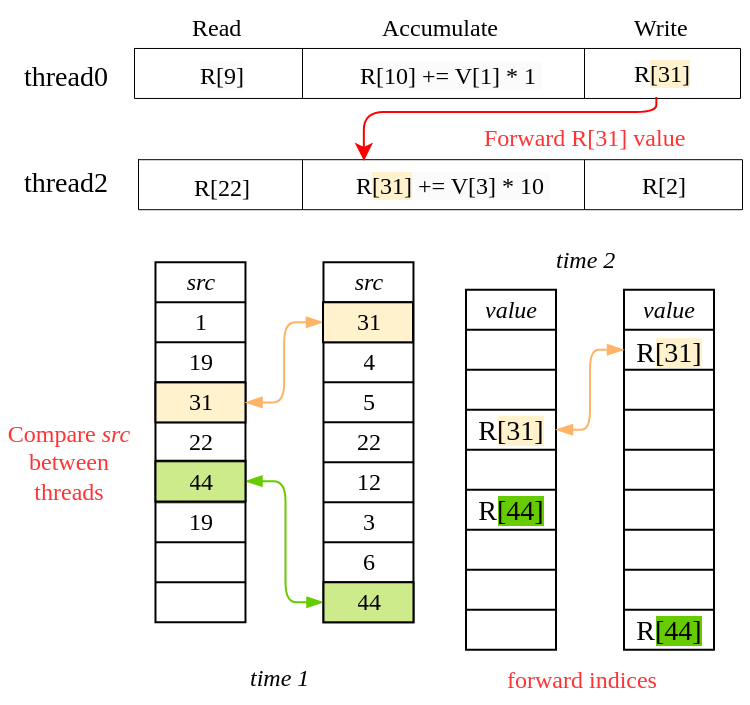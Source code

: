 <mxfile version="24.4.3" type="device">
  <diagram id="E_soCZdwU5kFe0LfVomH" name="第 1 页">
    <mxGraphModel dx="659" dy="-368" grid="0" gridSize="10" guides="1" tooltips="1" connect="1" arrows="1" fold="1" page="1" pageScale="1" pageWidth="400" pageHeight="380" math="0" shadow="0">
      <root>
        <mxCell id="0" />
        <mxCell id="1" parent="0" />
        <mxCell id="5" value="" style="shape=table;html=1;whiteSpace=wrap;startSize=0;container=1;collapsible=0;childLayout=tableLayout;direction=east;fontFamily=Times New Roman;movable=1;resizable=1;rotatable=1;deletable=1;editable=1;connectable=1;" parent="1" vertex="1">
          <mxGeometry x="83.74" y="896.14" width="45" height="180" as="geometry" />
        </mxCell>
        <mxCell id="6" style="shape=tableRow;horizontal=0;startSize=0;swimlaneHead=0;swimlaneBody=0;top=0;left=0;bottom=0;right=0;collapsible=0;dropTarget=0;fillColor=none;points=[[0,0.5],[1,0.5]];portConstraint=eastwest;" parent="5" vertex="1">
          <mxGeometry width="45" height="20" as="geometry" />
        </mxCell>
        <mxCell id="7" value="&lt;span style=&quot;font-family: &amp;quot;Linux Libertine&amp;quot;;&quot;&gt;&lt;i&gt;src&lt;/i&gt;&lt;br&gt;&lt;/span&gt;" style="shape=partialRectangle;html=1;whiteSpace=wrap;connectable=0;fillColor=none;top=0;left=0;bottom=0;right=0;overflow=hidden;" parent="6" vertex="1">
          <mxGeometry width="45" height="20" as="geometry">
            <mxRectangle width="45" height="20" as="alternateBounds" />
          </mxGeometry>
        </mxCell>
        <mxCell id="69" style="shape=tableRow;horizontal=0;startSize=0;swimlaneHead=0;swimlaneBody=0;top=0;left=0;bottom=0;right=0;collapsible=0;dropTarget=0;fillColor=none;points=[[0,0.5],[1,0.5]];portConstraint=eastwest;" parent="5" vertex="1">
          <mxGeometry y="20" width="45" height="20" as="geometry" />
        </mxCell>
        <mxCell id="70" value="&lt;font face=&quot;Times New Roman&quot;&gt;1&lt;/font&gt;" style="shape=partialRectangle;html=1;whiteSpace=wrap;connectable=0;fillColor=none;top=0;left=0;bottom=0;right=0;overflow=hidden;strokeColor=#d6b656;" parent="69" vertex="1">
          <mxGeometry width="45" height="20" as="geometry">
            <mxRectangle width="45" height="20" as="alternateBounds" />
          </mxGeometry>
        </mxCell>
        <mxCell id="72" style="shape=tableRow;horizontal=0;startSize=0;swimlaneHead=0;swimlaneBody=0;top=0;left=0;bottom=0;right=0;collapsible=0;dropTarget=0;fillColor=none;points=[[0,0.5],[1,0.5]];portConstraint=eastwest;" parent="5" vertex="1">
          <mxGeometry y="40" width="45" height="20" as="geometry" />
        </mxCell>
        <mxCell id="73" value="&lt;font face=&quot;Times New Roman&quot;&gt;19&lt;/font&gt;" style="shape=partialRectangle;html=1;whiteSpace=wrap;connectable=0;fillColor=none;top=0;left=0;bottom=0;right=0;overflow=hidden;" parent="72" vertex="1">
          <mxGeometry width="45" height="20" as="geometry">
            <mxRectangle width="45" height="20" as="alternateBounds" />
          </mxGeometry>
        </mxCell>
        <mxCell id="75" style="shape=tableRow;horizontal=0;startSize=0;swimlaneHead=0;swimlaneBody=0;top=0;left=0;bottom=0;right=0;collapsible=0;dropTarget=0;fillColor=none;points=[[0,0.5],[1,0.5]];portConstraint=eastwest;" parent="5" vertex="1">
          <mxGeometry y="60" width="45" height="20" as="geometry" />
        </mxCell>
        <mxCell id="76" value="&lt;font face=&quot;Times New Roman&quot;&gt;31&lt;/font&gt;" style="shape=partialRectangle;html=1;whiteSpace=wrap;connectable=1;fillColor=#FFF2CC;top=0;left=0;bottom=0;right=0;overflow=hidden;movable=1;resizable=1;rotatable=1;deletable=1;editable=1;" parent="75" vertex="1">
          <mxGeometry width="45" height="20" as="geometry">
            <mxRectangle width="45" height="20" as="alternateBounds" />
          </mxGeometry>
        </mxCell>
        <mxCell id="78" style="shape=tableRow;horizontal=0;startSize=0;swimlaneHead=0;swimlaneBody=0;top=0;left=0;bottom=0;right=0;collapsible=0;dropTarget=0;fillColor=none;points=[[0,0.5],[1,0.5]];portConstraint=eastwest;" parent="5" vertex="1">
          <mxGeometry y="80" width="45" height="20" as="geometry" />
        </mxCell>
        <mxCell id="79" value="&lt;font face=&quot;Times New Roman&quot;&gt;22&lt;/font&gt;" style="shape=partialRectangle;html=1;whiteSpace=wrap;connectable=0;fillColor=none;top=0;left=0;bottom=0;right=0;overflow=hidden;" parent="78" vertex="1">
          <mxGeometry width="45" height="20" as="geometry">
            <mxRectangle width="45" height="20" as="alternateBounds" />
          </mxGeometry>
        </mxCell>
        <mxCell id="81" style="shape=tableRow;horizontal=0;startSize=0;swimlaneHead=0;swimlaneBody=0;top=0;left=0;bottom=0;right=0;collapsible=0;dropTarget=0;fillColor=none;points=[[0,0.5],[1,0.5]];portConstraint=eastwest;" parent="5" vertex="1">
          <mxGeometry y="100" width="45" height="20" as="geometry" />
        </mxCell>
        <mxCell id="82" value="&lt;font face=&quot;Times New Roman&quot;&gt;44&lt;/font&gt;" style="shape=partialRectangle;html=1;whiteSpace=wrap;connectable=0;fillColor=#cdeb8b;top=0;left=0;bottom=0;right=0;overflow=hidden;strokeColor=#36393d;" parent="81" vertex="1">
          <mxGeometry width="45" height="20" as="geometry">
            <mxRectangle width="45" height="20" as="alternateBounds" />
          </mxGeometry>
        </mxCell>
        <mxCell id="84" style="shape=tableRow;horizontal=0;startSize=0;swimlaneHead=0;swimlaneBody=0;top=0;left=0;bottom=0;right=0;collapsible=0;dropTarget=0;fillColor=none;points=[[0,0.5],[1,0.5]];portConstraint=eastwest;" parent="5" vertex="1">
          <mxGeometry y="120" width="45" height="20" as="geometry" />
        </mxCell>
        <mxCell id="85" value="&lt;font face=&quot;Times New Roman&quot;&gt;19&lt;/font&gt;" style="shape=partialRectangle;html=1;whiteSpace=wrap;connectable=0;fillColor=none;top=0;left=0;bottom=0;right=0;overflow=hidden;" parent="84" vertex="1">
          <mxGeometry width="45" height="20" as="geometry">
            <mxRectangle width="45" height="20" as="alternateBounds" />
          </mxGeometry>
        </mxCell>
        <mxCell id="87" style="shape=tableRow;horizontal=0;startSize=0;swimlaneHead=0;swimlaneBody=0;top=0;left=0;bottom=0;right=0;collapsible=0;dropTarget=0;fillColor=none;points=[[0,0.5],[1,0.5]];portConstraint=eastwest;" parent="5" vertex="1">
          <mxGeometry y="140" width="45" height="20" as="geometry" />
        </mxCell>
        <mxCell id="88" value="" style="shape=partialRectangle;html=1;whiteSpace=wrap;connectable=0;fillColor=none;top=0;left=0;bottom=0;right=0;overflow=hidden;" parent="87" vertex="1">
          <mxGeometry width="45" height="20" as="geometry">
            <mxRectangle width="45" height="20" as="alternateBounds" />
          </mxGeometry>
        </mxCell>
        <mxCell id="90" style="shape=tableRow;horizontal=0;startSize=0;swimlaneHead=0;swimlaneBody=0;top=0;left=0;bottom=0;right=0;collapsible=0;dropTarget=0;fillColor=none;points=[[0,0.5],[1,0.5]];portConstraint=eastwest;" parent="5" vertex="1">
          <mxGeometry y="160" width="45" height="20" as="geometry" />
        </mxCell>
        <mxCell id="91" value="" style="shape=partialRectangle;html=1;whiteSpace=wrap;connectable=0;fillColor=none;top=0;left=0;bottom=0;right=0;overflow=hidden;" parent="90" vertex="1">
          <mxGeometry width="45" height="20" as="geometry">
            <mxRectangle width="45" height="20" as="alternateBounds" />
          </mxGeometry>
        </mxCell>
        <mxCell id="93" value="" style="shape=table;html=1;whiteSpace=wrap;startSize=0;container=1;collapsible=0;childLayout=tableLayout;direction=east;movable=1;resizable=1;rotatable=1;deletable=1;editable=1;connectable=1;" parent="1" vertex="1">
          <mxGeometry x="167.74" y="896.14" width="45" height="180" as="geometry" />
        </mxCell>
        <mxCell id="94" style="shape=tableRow;horizontal=0;startSize=0;swimlaneHead=0;swimlaneBody=0;top=0;left=0;bottom=0;right=0;collapsible=0;dropTarget=0;fillColor=none;points=[[0,0.5],[1,0.5]];portConstraint=eastwest;movable=1;resizable=1;rotatable=1;deletable=1;editable=1;connectable=1;locked=0;" parent="93" vertex="1">
          <mxGeometry width="45" height="20" as="geometry" />
        </mxCell>
        <mxCell id="95" value="&lt;font data-font-src=&quot;https://fonts.googleapis.com/css?family=Linux+Libertine&quot; face=&quot;Linux Libertine&quot;&gt;&lt;i&gt;src&lt;/i&gt;&lt;/font&gt;" style="shape=partialRectangle;html=1;whiteSpace=wrap;connectable=1;fillColor=none;top=0;left=0;bottom=0;right=0;overflow=hidden;movable=1;resizable=1;rotatable=1;deletable=1;editable=1;locked=0;" parent="94" vertex="1">
          <mxGeometry width="45" height="20" as="geometry">
            <mxRectangle width="45" height="20" as="alternateBounds" />
          </mxGeometry>
        </mxCell>
        <mxCell id="97" style="shape=tableRow;horizontal=0;startSize=0;swimlaneHead=0;swimlaneBody=0;top=0;left=0;bottom=0;right=0;collapsible=0;dropTarget=0;fillColor=none;points=[[0,0.5],[1,0.5]];portConstraint=eastwest;" parent="93" vertex="1">
          <mxGeometry y="20" width="45" height="20" as="geometry" />
        </mxCell>
        <mxCell id="98" value="&lt;font face=&quot;Times New Roman&quot;&gt;31&lt;/font&gt;" style="shape=partialRectangle;html=1;whiteSpace=wrap;connectable=1;fillColor=#FFF2CC;top=0;left=0;bottom=0;right=0;overflow=hidden;movable=1;resizable=1;rotatable=1;deletable=1;editable=1;" parent="97" vertex="1">
          <mxGeometry width="45" height="20" as="geometry">
            <mxRectangle width="45" height="20" as="alternateBounds" />
          </mxGeometry>
        </mxCell>
        <mxCell id="100" style="shape=tableRow;horizontal=0;startSize=0;swimlaneHead=0;swimlaneBody=0;top=0;left=0;bottom=0;right=0;collapsible=0;dropTarget=0;fillColor=none;points=[[0,0.5],[1,0.5]];portConstraint=eastwest;" parent="93" vertex="1">
          <mxGeometry y="40" width="45" height="20" as="geometry" />
        </mxCell>
        <mxCell id="101" value="&lt;font face=&quot;Times New Roman&quot;&gt;4&lt;/font&gt;" style="shape=partialRectangle;html=1;whiteSpace=wrap;connectable=0;fillColor=none;top=0;left=0;bottom=0;right=0;overflow=hidden;" parent="100" vertex="1">
          <mxGeometry width="45" height="20" as="geometry">
            <mxRectangle width="45" height="20" as="alternateBounds" />
          </mxGeometry>
        </mxCell>
        <mxCell id="103" style="shape=tableRow;horizontal=0;startSize=0;swimlaneHead=0;swimlaneBody=0;top=0;left=0;bottom=0;right=0;collapsible=0;dropTarget=0;fillColor=none;points=[[0,0.5],[1,0.5]];portConstraint=eastwest;" parent="93" vertex="1">
          <mxGeometry y="60" width="45" height="20" as="geometry" />
        </mxCell>
        <mxCell id="104" value="&lt;font face=&quot;Times New Roman&quot;&gt;5&lt;/font&gt;" style="shape=partialRectangle;html=1;whiteSpace=wrap;connectable=0;fillColor=none;top=0;left=0;bottom=0;right=0;overflow=hidden;strokeColor=#d6b656;" parent="103" vertex="1">
          <mxGeometry width="45" height="20" as="geometry">
            <mxRectangle width="45" height="20" as="alternateBounds" />
          </mxGeometry>
        </mxCell>
        <mxCell id="106" style="shape=tableRow;horizontal=0;startSize=0;swimlaneHead=0;swimlaneBody=0;top=0;left=0;bottom=0;right=0;collapsible=0;dropTarget=0;fillColor=none;points=[[0,0.5],[1,0.5]];portConstraint=eastwest;" parent="93" vertex="1">
          <mxGeometry y="80" width="45" height="20" as="geometry" />
        </mxCell>
        <mxCell id="107" value="&lt;font face=&quot;Times New Roman&quot;&gt;22&lt;/font&gt;" style="shape=partialRectangle;html=1;whiteSpace=wrap;connectable=0;fillColor=none;top=0;left=0;bottom=0;right=0;overflow=hidden;" parent="106" vertex="1">
          <mxGeometry width="45" height="20" as="geometry">
            <mxRectangle width="45" height="20" as="alternateBounds" />
          </mxGeometry>
        </mxCell>
        <mxCell id="109" style="shape=tableRow;horizontal=0;startSize=0;swimlaneHead=0;swimlaneBody=0;top=0;left=0;bottom=0;right=0;collapsible=0;dropTarget=0;fillColor=none;points=[[0,0.5],[1,0.5]];portConstraint=eastwest;" parent="93" vertex="1">
          <mxGeometry y="100" width="45" height="20" as="geometry" />
        </mxCell>
        <mxCell id="110" value="&lt;font face=&quot;Times New Roman&quot;&gt;12&lt;/font&gt;" style="shape=partialRectangle;html=1;whiteSpace=wrap;connectable=0;fillColor=none;top=0;left=0;bottom=0;right=0;overflow=hidden;" parent="109" vertex="1">
          <mxGeometry width="45" height="20" as="geometry">
            <mxRectangle width="45" height="20" as="alternateBounds" />
          </mxGeometry>
        </mxCell>
        <mxCell id="112" style="shape=tableRow;horizontal=0;startSize=0;swimlaneHead=0;swimlaneBody=0;top=0;left=0;bottom=0;right=0;collapsible=0;dropTarget=0;fillColor=none;points=[[0,0.5],[1,0.5]];portConstraint=eastwest;" parent="93" vertex="1">
          <mxGeometry y="120" width="45" height="20" as="geometry" />
        </mxCell>
        <mxCell id="113" value="&lt;font face=&quot;Times New Roman&quot;&gt;3&lt;/font&gt;" style="shape=partialRectangle;html=1;whiteSpace=wrap;connectable=0;fillColor=none;top=0;left=0;bottom=0;right=0;overflow=hidden;" parent="112" vertex="1">
          <mxGeometry width="45" height="20" as="geometry">
            <mxRectangle width="45" height="20" as="alternateBounds" />
          </mxGeometry>
        </mxCell>
        <mxCell id="115" style="shape=tableRow;horizontal=0;startSize=0;swimlaneHead=0;swimlaneBody=0;top=0;left=0;bottom=0;right=0;collapsible=0;dropTarget=0;fillColor=none;points=[[0,0.5],[1,0.5]];portConstraint=eastwest;" parent="93" vertex="1">
          <mxGeometry y="140" width="45" height="20" as="geometry" />
        </mxCell>
        <mxCell id="116" value="&lt;font face=&quot;Times New Roman&quot;&gt;6&lt;/font&gt;" style="shape=partialRectangle;html=1;whiteSpace=wrap;connectable=0;fillColor=none;top=0;left=0;bottom=0;right=0;overflow=hidden;" parent="115" vertex="1">
          <mxGeometry width="45" height="20" as="geometry">
            <mxRectangle width="45" height="20" as="alternateBounds" />
          </mxGeometry>
        </mxCell>
        <mxCell id="118" style="shape=tableRow;horizontal=0;startSize=0;swimlaneHead=0;swimlaneBody=0;top=0;left=0;bottom=0;right=0;collapsible=0;dropTarget=0;fillColor=none;points=[[0,0.5],[1,0.5]];portConstraint=eastwest;" parent="93" vertex="1">
          <mxGeometry y="160" width="45" height="20" as="geometry" />
        </mxCell>
        <mxCell id="119" value="&lt;font face=&quot;Times New Roman&quot;&gt;44&lt;/font&gt;" style="shape=partialRectangle;html=1;whiteSpace=wrap;connectable=0;fillColor=#cdeb8b;top=0;left=0;bottom=0;right=0;overflow=hidden;strokeColor=#36393d;" parent="118" vertex="1">
          <mxGeometry width="45" height="20" as="geometry">
            <mxRectangle width="45" height="20" as="alternateBounds" />
          </mxGeometry>
        </mxCell>
        <mxCell id="125" style="edgeStyle=orthogonalEdgeStyle;html=1;entryX=1;entryY=0.5;entryDx=0;entryDy=0;strokeColor=#66CC00;fontColor=#000000;startArrow=blockThin;startFill=1;endArrow=blockThin;endFill=1;exitX=0;exitY=0.5;exitDx=0;exitDy=0;" parent="1" target="1110" edge="1">
          <mxGeometry relative="1" as="geometry">
            <mxPoint x="167.74" y="1066.14" as="sourcePoint" />
            <mxPoint x="139.74" y="1013.0" as="targetPoint" />
            <Array as="points">
              <mxPoint x="148.74" y="1066.14" />
              <mxPoint x="148.74" y="1006.14" />
            </Array>
          </mxGeometry>
        </mxCell>
        <mxCell id="943" value="" style="shape=table;startSize=0;container=1;collapsible=0;childLayout=tableLayout;fontSize=24;strokeWidth=0.5;" parent="1" vertex="1">
          <mxGeometry x="73" y="788.99" width="303" height="25" as="geometry" />
        </mxCell>
        <mxCell id="944" value="" style="shape=tableRow;horizontal=0;startSize=0;swimlaneHead=0;swimlaneBody=0;strokeColor=inherit;top=0;left=0;bottom=0;right=0;collapsible=0;dropTarget=0;fillColor=none;points=[[0,0.5],[1,0.5]];portConstraint=eastwest;fontSize=24;" parent="943" vertex="1">
          <mxGeometry width="303" height="25" as="geometry" />
        </mxCell>
        <mxCell id="945" value="" style="shape=partialRectangle;html=1;whiteSpace=wrap;connectable=0;strokeColor=inherit;overflow=hidden;fillColor=none;top=0;left=0;bottom=0;right=0;pointerEvents=1;fontSize=24;strokeWidth=1;" parent="944" vertex="1">
          <mxGeometry width="84" height="25" as="geometry">
            <mxRectangle width="84" height="25" as="alternateBounds" />
          </mxGeometry>
        </mxCell>
        <mxCell id="946" value="&lt;font data-font-src=&quot;https://fonts.googleapis.com/css?family=Linux+Libertine&quot; style=&quot;&quot;&gt;&lt;br&gt;&lt;/font&gt;" style="shape=partialRectangle;html=1;whiteSpace=wrap;connectable=0;strokeColor=inherit;overflow=hidden;fillColor=none;top=0;left=0;bottom=0;right=0;pointerEvents=1;fontSize=24;" parent="944" vertex="1">
          <mxGeometry x="84" width="141" height="25" as="geometry">
            <mxRectangle width="141" height="25" as="alternateBounds" />
          </mxGeometry>
        </mxCell>
        <mxCell id="947" value="" style="shape=partialRectangle;html=1;whiteSpace=wrap;connectable=0;strokeColor=inherit;overflow=hidden;fillColor=none;top=0;left=0;bottom=0;right=0;pointerEvents=1;fontSize=24;" parent="944" vertex="1">
          <mxGeometry x="225" width="78" height="25" as="geometry">
            <mxRectangle width="78" height="25" as="alternateBounds" />
          </mxGeometry>
        </mxCell>
        <mxCell id="948" value="" style="shape=table;startSize=0;container=1;collapsible=0;childLayout=tableLayout;fontSize=24;strokeWidth=0.5;" parent="1" vertex="1">
          <mxGeometry x="75" y="844.6" width="302" height="25" as="geometry" />
        </mxCell>
        <mxCell id="949" value="" style="shape=tableRow;horizontal=0;startSize=0;swimlaneHead=0;swimlaneBody=0;strokeColor=inherit;top=0;left=0;bottom=0;right=0;collapsible=0;dropTarget=0;fillColor=none;points=[[0,0.5],[1,0.5]];portConstraint=eastwest;fontSize=24;" parent="948" vertex="1">
          <mxGeometry width="302" height="25" as="geometry" />
        </mxCell>
        <mxCell id="950" value="" style="shape=partialRectangle;html=1;whiteSpace=wrap;connectable=0;strokeColor=inherit;overflow=hidden;fillColor=none;top=0;left=0;bottom=0;right=0;pointerEvents=1;fontSize=24;strokeWidth=1;" parent="949" vertex="1">
          <mxGeometry width="82" height="25" as="geometry">
            <mxRectangle width="82" height="25" as="alternateBounds" />
          </mxGeometry>
        </mxCell>
        <mxCell id="951" value="&lt;font data-font-src=&quot;https://fonts.googleapis.com/css?family=Linux+Libertine&quot; style=&quot;font-size: 14px;&quot;&gt;&lt;br&gt;&lt;/font&gt;" style="shape=partialRectangle;html=1;whiteSpace=wrap;connectable=0;strokeColor=inherit;overflow=hidden;fillColor=none;top=0;left=0;bottom=0;right=0;pointerEvents=1;fontSize=24;" parent="949" vertex="1">
          <mxGeometry x="82" width="141" height="25" as="geometry">
            <mxRectangle width="141" height="25" as="alternateBounds" />
          </mxGeometry>
        </mxCell>
        <mxCell id="952" value="" style="shape=partialRectangle;html=1;whiteSpace=wrap;connectable=0;strokeColor=inherit;overflow=hidden;fillColor=none;top=0;left=0;bottom=0;right=0;pointerEvents=1;fontSize=24;" parent="949" vertex="1">
          <mxGeometry x="223" width="79" height="25" as="geometry">
            <mxRectangle width="79" height="25" as="alternateBounds" />
          </mxGeometry>
        </mxCell>
        <mxCell id="954" value="&lt;span style=&quot;color: rgb(0, 0, 0); font-family: &amp;quot;Linux Libertine&amp;quot;; font-style: normal; font-variant-ligatures: normal; font-variant-caps: normal; font-weight: 400; letter-spacing: normal; orphans: 2; text-align: center; text-indent: 0px; text-transform: none; widows: 2; word-spacing: 0px; -webkit-text-stroke-width: 0px; text-decoration-thickness: initial; text-decoration-style: initial; text-decoration-color: initial; float: none; display: inline !important;&quot;&gt;&lt;font style=&quot;font-size: 12px;&quot;&gt;Accumulate&lt;/font&gt;&lt;/span&gt;" style="text;whiteSpace=wrap;html=1;fontSize=12;fontFamily=Linux Libertine;" parent="1" vertex="1">
          <mxGeometry x="195" y="765" width="68" height="23.01" as="geometry" />
        </mxCell>
        <mxCell id="955" value="&lt;span style=&quot;color: rgb(0, 0, 0); font-family: &amp;quot;Linux Libertine&amp;quot;; font-style: normal; font-variant-ligatures: normal; font-variant-caps: normal; font-weight: 400; letter-spacing: normal; orphans: 2; text-align: center; text-indent: 0px; text-transform: none; widows: 2; word-spacing: 0px; -webkit-text-stroke-width: 0px; text-decoration-thickness: initial; text-decoration-style: initial; text-decoration-color: initial; float: none; display: inline !important;&quot;&gt;&lt;font style=&quot;font-size: 12px;&quot;&gt;Write&lt;/font&gt;&lt;/span&gt;" style="text;whiteSpace=wrap;html=1;fontSize=12;fontFamily=Linux Libertine;" parent="1" vertex="1">
          <mxGeometry x="320.93" y="765.01" width="36.07" height="24" as="geometry" />
        </mxCell>
        <mxCell id="956" value="&lt;span style=&quot;color: rgb(0, 0, 0); font-family: &amp;quot;Linux Libertine&amp;quot;; font-style: normal; font-variant-ligatures: normal; font-variant-caps: normal; font-weight: 400; letter-spacing: normal; orphans: 2; text-align: center; text-indent: 0px; text-transform: none; widows: 2; word-spacing: 0px; -webkit-text-stroke-width: 0px; text-decoration-thickness: initial; text-decoration-style: initial; text-decoration-color: initial; float: none; display: inline !important;&quot;&gt;&lt;font style=&quot;font-size: 12px;&quot;&gt;Read&lt;/font&gt;&lt;/span&gt;" style="text;whiteSpace=wrap;html=1;fontSize=12;fontFamily=Linux Libertine;" parent="1" vertex="1">
          <mxGeometry x="100" y="765.01" width="32" height="24" as="geometry" />
        </mxCell>
        <mxCell id="960" value="&lt;span style=&quot;color: rgb(0, 0, 0); font-family: &amp;quot;Linux Libertine&amp;quot;; font-size: 14px; font-style: normal; font-variant-ligatures: normal; font-variant-caps: normal; font-weight: 400; letter-spacing: normal; orphans: 2; text-align: center; text-indent: 0px; text-transform: none; widows: 2; word-spacing: 0px; -webkit-text-stroke-width: 0px; text-decoration-thickness: initial; text-decoration-style: initial; text-decoration-color: initial; float: none; display: inline !important;&quot;&gt;thread0&lt;/span&gt;" style="text;whiteSpace=wrap;html=1;fontSize=12;fontFamily=Linux Libertine;" parent="1" vertex="1">
          <mxGeometry x="16" y="788.85" width="66" height="28.02" as="geometry" />
        </mxCell>
        <mxCell id="961" value="&lt;span style=&quot;color: rgb(0, 0, 0); font-family: &amp;quot;Linux Libertine&amp;quot;; font-size: 14px; font-style: normal; font-variant-ligatures: normal; font-variant-caps: normal; font-weight: 400; letter-spacing: normal; orphans: 2; text-align: center; text-indent: 0px; text-transform: none; widows: 2; word-spacing: 0px; -webkit-text-stroke-width: 0px; text-decoration-thickness: initial; text-decoration-style: initial; text-decoration-color: initial; float: none; display: inline !important;&quot;&gt;thread2&lt;/span&gt;" style="text;whiteSpace=wrap;html=1;fontSize=12;fontFamily=Linux Libertine;" parent="1" vertex="1">
          <mxGeometry x="16" y="841.82" width="63" height="30" as="geometry" />
        </mxCell>
        <mxCell id="1053" value="&lt;font color=&quot;#ff3333&quot; data-font-src=&quot;https://fonts.googleapis.com/css?family=Linux+Libertine&quot; face=&quot;Linux Libertine&quot;&gt;forward indices&amp;nbsp;&amp;nbsp;&lt;/font&gt;" style="text;html=1;strokeColor=none;fillColor=none;align=center;verticalAlign=middle;whiteSpace=wrap;rounded=0;fontColor=#000000;fontFamily=Times New Roman;" parent="1" vertex="1">
          <mxGeometry x="243.11" y="1093.06" width="113.89" height="23" as="geometry" />
        </mxCell>
        <mxCell id="1108" value="" style="rounded=0;whiteSpace=wrap;html=1;labelBackgroundColor=#CCE5FF;fontFamily=Linux Libertine;fontSource=https%3A%2F%2Ffonts.googleapis.com%2Fcss%3Ffamily%3DLinux%2BLibertine;fillColor=none;" parent="1" vertex="1">
          <mxGeometry x="83.74" y="956.2" width="45" height="20" as="geometry" />
        </mxCell>
        <mxCell id="1110" value="" style="rounded=0;whiteSpace=wrap;html=1;labelBackgroundColor=#CCE5FF;fontFamily=Linux Libertine;fontSource=https%3A%2F%2Ffonts.googleapis.com%2Fcss%3Ffamily%3DLinux%2BLibertine;fillColor=none;" parent="1" vertex="1">
          <mxGeometry x="83.74" y="995.38" width="45" height="20.38" as="geometry" />
        </mxCell>
        <mxCell id="1156" style="shape=tableRow;horizontal=0;startSize=0;swimlaneHead=0;swimlaneBody=0;top=0;left=0;bottom=0;right=0;collapsible=0;dropTarget=0;fillColor=none;points=[[0,0.5],[1,0.5]];portConstraint=eastwest;" parent="1" vertex="1">
          <mxGeometry x="291.74" y="1057.64" width="52.53" height="20" as="geometry" />
        </mxCell>
        <mxCell id="1157" value="" style="shape=partialRectangle;html=1;whiteSpace=wrap;connectable=0;fillColor=none;top=0;left=0;bottom=0;right=0;overflow=hidden;strokeColor=#36393d;" parent="1156" vertex="1">
          <mxGeometry width="53" height="20" as="geometry">
            <mxRectangle width="53" height="20" as="alternateBounds" />
          </mxGeometry>
        </mxCell>
        <mxCell id="1158" value="" style="shape=table;html=1;whiteSpace=wrap;startSize=0;container=1;collapsible=0;childLayout=tableLayout;direction=east;fillColor=none;" parent="1" vertex="1">
          <mxGeometry x="239" y="909.88" width="45" height="180" as="geometry" />
        </mxCell>
        <mxCell id="1159" style="shape=tableRow;horizontal=0;startSize=0;swimlaneHead=0;swimlaneBody=0;top=0;left=0;bottom=0;right=0;collapsible=0;dropTarget=0;fillColor=none;points=[[0,0.5],[1,0.5]];portConstraint=eastwest;" parent="1158" vertex="1">
          <mxGeometry width="45" height="20" as="geometry" />
        </mxCell>
        <mxCell id="1160" value="&lt;font data-font-src=&quot;https://fonts.googleapis.com/css?family=Linux+Libertine&quot; face=&quot;Linux Libertine&quot;&gt;&lt;i&gt;value&lt;/i&gt;&lt;/font&gt;" style="shape=partialRectangle;html=1;whiteSpace=wrap;connectable=0;fillColor=none;top=0;left=0;bottom=0;right=0;overflow=hidden;" parent="1159" vertex="1">
          <mxGeometry width="45" height="20" as="geometry">
            <mxRectangle width="45" height="20" as="alternateBounds" />
          </mxGeometry>
        </mxCell>
        <mxCell id="1161" style="shape=tableRow;horizontal=0;startSize=0;swimlaneHead=0;swimlaneBody=0;top=0;left=0;bottom=0;right=0;collapsible=0;dropTarget=0;fillColor=none;points=[[0,0.5],[1,0.5]];portConstraint=eastwest;" parent="1158" vertex="1">
          <mxGeometry y="20" width="45" height="20" as="geometry" />
        </mxCell>
        <mxCell id="1162" value="" style="shape=partialRectangle;html=1;whiteSpace=wrap;connectable=0;fillColor=none;top=0;left=0;bottom=0;right=0;overflow=hidden;" parent="1161" vertex="1">
          <mxGeometry width="45" height="20" as="geometry">
            <mxRectangle width="45" height="20" as="alternateBounds" />
          </mxGeometry>
        </mxCell>
        <mxCell id="1163" style="shape=tableRow;horizontal=0;startSize=0;swimlaneHead=0;swimlaneBody=0;top=0;left=0;bottom=0;right=0;collapsible=0;dropTarget=0;fillColor=none;points=[[0,0.5],[1,0.5]];portConstraint=eastwest;" parent="1158" vertex="1">
          <mxGeometry y="40" width="45" height="20" as="geometry" />
        </mxCell>
        <mxCell id="1164" value="" style="shape=partialRectangle;html=1;whiteSpace=wrap;connectable=0;fillColor=none;top=0;left=0;bottom=0;right=0;overflow=hidden;" parent="1163" vertex="1">
          <mxGeometry width="45" height="20" as="geometry">
            <mxRectangle width="45" height="20" as="alternateBounds" />
          </mxGeometry>
        </mxCell>
        <mxCell id="1165" style="shape=tableRow;horizontal=0;startSize=0;swimlaneHead=0;swimlaneBody=0;top=0;left=0;bottom=0;right=0;collapsible=0;dropTarget=0;fillColor=none;points=[[0,0.5],[1,0.5]];portConstraint=eastwest;" parent="1158" vertex="1">
          <mxGeometry y="60" width="45" height="20" as="geometry" />
        </mxCell>
        <mxCell id="1166" value="&lt;span style=&quot;border-color: var(--border-color); font-size: 14px; font-family: &amp;quot;Linux Libertine&amp;quot;;&quot;&gt;R&lt;/span&gt;&lt;span style=&quot;border-color: var(--border-color); font-size: 14px; font-family: &amp;quot;Linux Libertine&amp;quot;; background-color: rgb(255, 242, 204);&quot;&gt;[31]&lt;/span&gt;" style="shape=partialRectangle;html=1;whiteSpace=wrap;connectable=0;fillColor=none;top=0;left=0;bottom=0;right=0;overflow=hidden;strokeColor=#d6b656;" parent="1165" vertex="1">
          <mxGeometry width="45" height="20" as="geometry">
            <mxRectangle width="45" height="20" as="alternateBounds" />
          </mxGeometry>
        </mxCell>
        <mxCell id="1167" style="shape=tableRow;horizontal=0;startSize=0;swimlaneHead=0;swimlaneBody=0;top=0;left=0;bottom=0;right=0;collapsible=0;dropTarget=0;fillColor=none;points=[[0,0.5],[1,0.5]];portConstraint=eastwest;" parent="1158" vertex="1">
          <mxGeometry y="80" width="45" height="20" as="geometry" />
        </mxCell>
        <mxCell id="1168" value="" style="shape=partialRectangle;html=1;whiteSpace=wrap;connectable=0;fillColor=none;top=0;left=0;bottom=0;right=0;overflow=hidden;" parent="1167" vertex="1">
          <mxGeometry width="45" height="20" as="geometry">
            <mxRectangle width="45" height="20" as="alternateBounds" />
          </mxGeometry>
        </mxCell>
        <mxCell id="1169" style="shape=tableRow;horizontal=0;startSize=0;swimlaneHead=0;swimlaneBody=0;top=0;left=0;bottom=0;right=0;collapsible=0;dropTarget=0;fillColor=none;points=[[0,0.5],[1,0.5]];portConstraint=eastwest;" parent="1158" vertex="1">
          <mxGeometry y="100" width="45" height="20" as="geometry" />
        </mxCell>
        <mxCell id="1170" value="&lt;span style=&quot;border-color: var(--border-color); font-size: 14px; font-family: &amp;quot;Linux Libertine&amp;quot;;&quot;&gt;R&lt;/span&gt;&lt;span style=&quot;border-color: var(--border-color); font-size: 14px; font-family: &amp;quot;Linux Libertine&amp;quot;; background-color: rgb(102, 204, 0);&quot;&gt;[44]&lt;/span&gt;" style="shape=partialRectangle;html=1;whiteSpace=wrap;connectable=0;fillColor=none;top=0;left=0;bottom=0;right=0;overflow=hidden;" parent="1169" vertex="1">
          <mxGeometry width="45" height="20" as="geometry">
            <mxRectangle width="45" height="20" as="alternateBounds" />
          </mxGeometry>
        </mxCell>
        <mxCell id="1171" style="shape=tableRow;horizontal=0;startSize=0;swimlaneHead=0;swimlaneBody=0;top=0;left=0;bottom=0;right=0;collapsible=0;dropTarget=0;fillColor=none;points=[[0,0.5],[1,0.5]];portConstraint=eastwest;" parent="1158" vertex="1">
          <mxGeometry y="120" width="45" height="20" as="geometry" />
        </mxCell>
        <mxCell id="1172" value="" style="shape=partialRectangle;html=1;whiteSpace=wrap;connectable=0;fillColor=none;top=0;left=0;bottom=0;right=0;overflow=hidden;" parent="1171" vertex="1">
          <mxGeometry width="45" height="20" as="geometry">
            <mxRectangle width="45" height="20" as="alternateBounds" />
          </mxGeometry>
        </mxCell>
        <mxCell id="1173" style="shape=tableRow;horizontal=0;startSize=0;swimlaneHead=0;swimlaneBody=0;top=0;left=0;bottom=0;right=0;collapsible=0;dropTarget=0;fillColor=none;points=[[0,0.5],[1,0.5]];portConstraint=eastwest;" parent="1158" vertex="1">
          <mxGeometry y="140" width="45" height="20" as="geometry" />
        </mxCell>
        <mxCell id="1174" value="" style="shape=partialRectangle;html=1;whiteSpace=wrap;connectable=0;fillColor=none;top=0;left=0;bottom=0;right=0;overflow=hidden;" parent="1173" vertex="1">
          <mxGeometry width="45" height="20" as="geometry">
            <mxRectangle width="45" height="20" as="alternateBounds" />
          </mxGeometry>
        </mxCell>
        <mxCell id="1175" style="shape=tableRow;horizontal=0;startSize=0;swimlaneHead=0;swimlaneBody=0;top=0;left=0;bottom=0;right=0;collapsible=0;dropTarget=0;fillColor=none;points=[[0,0.5],[1,0.5]];portConstraint=eastwest;" parent="1158" vertex="1">
          <mxGeometry y="160" width="45" height="20" as="geometry" />
        </mxCell>
        <mxCell id="1176" value="" style="shape=partialRectangle;html=1;whiteSpace=wrap;connectable=0;fillColor=none;top=0;left=0;bottom=0;right=0;overflow=hidden;strokeColor=#36393d;" parent="1175" vertex="1">
          <mxGeometry width="45" height="20" as="geometry">
            <mxRectangle width="45" height="20" as="alternateBounds" />
          </mxGeometry>
        </mxCell>
        <mxCell id="1204" value="&lt;span style=&quot;color: rgb(0, 0, 0); font-family: &amp;quot;Linux Libertine&amp;quot;; font-variant-ligatures: normal; font-variant-caps: normal; font-weight: 400; letter-spacing: normal; orphans: 2; text-align: center; text-indent: 0px; text-transform: none; widows: 2; word-spacing: 0px; -webkit-text-stroke-width: 0px; text-decoration-thickness: initial; text-decoration-style: initial; text-decoration-color: initial; float: none; display: inline !important;&quot;&gt;&lt;font style=&quot;font-size: 12px;&quot;&gt;&lt;i style=&quot;&quot;&gt;time 1&lt;/i&gt;&lt;/font&gt;&lt;/span&gt;" style="text;whiteSpace=wrap;html=1;fontSize=12;fontFamily=Linux Libertine;" parent="1" vertex="1">
          <mxGeometry x="128.74" y="1089.88" width="45" height="24.07" as="geometry" />
        </mxCell>
        <mxCell id="1205" value="&lt;span style=&quot;color: rgb(0, 0, 0); font-family: &amp;quot;Linux Libertine&amp;quot;; font-variant-ligatures: normal; font-variant-caps: normal; font-weight: 400; letter-spacing: normal; orphans: 2; text-align: center; text-indent: 0px; text-transform: none; widows: 2; word-spacing: 0px; -webkit-text-stroke-width: 0px; text-decoration-thickness: initial; text-decoration-style: initial; text-decoration-color: initial; float: none; display: inline !important;&quot;&gt;&lt;font style=&quot;font-size: 12px;&quot;&gt;&lt;i style=&quot;&quot;&gt;time 2&lt;/i&gt;&lt;/font&gt;&lt;/span&gt;" style="text;whiteSpace=wrap;html=1;fontSize=12;fontFamily=Linux Libertine;" parent="1" vertex="1">
          <mxGeometry x="282" y="881" width="45" height="24.07" as="geometry" />
        </mxCell>
        <mxCell id="1225" value="" style="shape=table;html=1;whiteSpace=wrap;startSize=0;container=1;collapsible=0;childLayout=tableLayout;direction=east;fillColor=none;" parent="1" vertex="1">
          <mxGeometry x="318" y="909.88" width="45" height="180" as="geometry" />
        </mxCell>
        <mxCell id="1226" style="shape=tableRow;horizontal=0;startSize=0;swimlaneHead=0;swimlaneBody=0;top=0;left=0;bottom=0;right=0;collapsible=0;dropTarget=0;fillColor=none;points=[[0,0.5],[1,0.5]];portConstraint=eastwest;" parent="1225" vertex="1">
          <mxGeometry width="45" height="20" as="geometry" />
        </mxCell>
        <mxCell id="1227" value="&lt;font data-font-src=&quot;https://fonts.googleapis.com/css?family=Linux+Libertine&quot; face=&quot;Linux Libertine&quot;&gt;&lt;i&gt;value&lt;/i&gt;&lt;/font&gt;" style="shape=partialRectangle;html=1;whiteSpace=wrap;connectable=0;fillColor=none;top=0;left=0;bottom=0;right=0;overflow=hidden;" parent="1226" vertex="1">
          <mxGeometry width="45" height="20" as="geometry">
            <mxRectangle width="45" height="20" as="alternateBounds" />
          </mxGeometry>
        </mxCell>
        <mxCell id="1228" style="shape=tableRow;horizontal=0;startSize=0;swimlaneHead=0;swimlaneBody=0;top=0;left=0;bottom=0;right=0;collapsible=0;dropTarget=0;fillColor=none;points=[[0,0.5],[1,0.5]];portConstraint=eastwest;" parent="1225" vertex="1">
          <mxGeometry y="20" width="45" height="20" as="geometry" />
        </mxCell>
        <mxCell id="1229" value="&lt;font style=&quot;font-size: 14px;&quot;&gt;&lt;span style=&quot;font-family: &amp;quot;Linux Libertine&amp;quot;;&quot;&gt;R&lt;/span&gt;&lt;span style=&quot;border-color: var(--border-color); font-family: &amp;quot;Linux Libertine&amp;quot;; background-color: rgb(255, 242, 204);&quot;&gt;[31]&lt;/span&gt;&lt;/font&gt;" style="shape=partialRectangle;html=1;whiteSpace=wrap;connectable=0;fillColor=none;top=0;left=0;bottom=0;right=0;overflow=hidden;" parent="1228" vertex="1">
          <mxGeometry width="45" height="20" as="geometry">
            <mxRectangle width="45" height="20" as="alternateBounds" />
          </mxGeometry>
        </mxCell>
        <mxCell id="1230" style="shape=tableRow;horizontal=0;startSize=0;swimlaneHead=0;swimlaneBody=0;top=0;left=0;bottom=0;right=0;collapsible=0;dropTarget=0;fillColor=none;points=[[0,0.5],[1,0.5]];portConstraint=eastwest;" parent="1225" vertex="1">
          <mxGeometry y="40" width="45" height="20" as="geometry" />
        </mxCell>
        <mxCell id="1231" value="" style="shape=partialRectangle;html=1;whiteSpace=wrap;connectable=0;fillColor=none;top=0;left=0;bottom=0;right=0;overflow=hidden;" parent="1230" vertex="1">
          <mxGeometry width="45" height="20" as="geometry">
            <mxRectangle width="45" height="20" as="alternateBounds" />
          </mxGeometry>
        </mxCell>
        <mxCell id="1232" style="shape=tableRow;horizontal=0;startSize=0;swimlaneHead=0;swimlaneBody=0;top=0;left=0;bottom=0;right=0;collapsible=0;dropTarget=0;fillColor=none;points=[[0,0.5],[1,0.5]];portConstraint=eastwest;" parent="1225" vertex="1">
          <mxGeometry y="60" width="45" height="20" as="geometry" />
        </mxCell>
        <mxCell id="1233" value="" style="shape=partialRectangle;html=1;whiteSpace=wrap;connectable=0;fillColor=none;top=0;left=0;bottom=0;right=0;overflow=hidden;strokeColor=#d6b656;" parent="1232" vertex="1">
          <mxGeometry width="45" height="20" as="geometry">
            <mxRectangle width="45" height="20" as="alternateBounds" />
          </mxGeometry>
        </mxCell>
        <mxCell id="1234" style="shape=tableRow;horizontal=0;startSize=0;swimlaneHead=0;swimlaneBody=0;top=0;left=0;bottom=0;right=0;collapsible=0;dropTarget=0;fillColor=none;points=[[0,0.5],[1,0.5]];portConstraint=eastwest;" parent="1225" vertex="1">
          <mxGeometry y="80" width="45" height="20" as="geometry" />
        </mxCell>
        <mxCell id="1235" value="" style="shape=partialRectangle;html=1;whiteSpace=wrap;connectable=0;fillColor=none;top=0;left=0;bottom=0;right=0;overflow=hidden;" parent="1234" vertex="1">
          <mxGeometry width="45" height="20" as="geometry">
            <mxRectangle width="45" height="20" as="alternateBounds" />
          </mxGeometry>
        </mxCell>
        <mxCell id="1236" style="shape=tableRow;horizontal=0;startSize=0;swimlaneHead=0;swimlaneBody=0;top=0;left=0;bottom=0;right=0;collapsible=0;dropTarget=0;fillColor=none;points=[[0,0.5],[1,0.5]];portConstraint=eastwest;" parent="1225" vertex="1">
          <mxGeometry y="100" width="45" height="20" as="geometry" />
        </mxCell>
        <mxCell id="1237" value="" style="shape=partialRectangle;html=1;whiteSpace=wrap;connectable=0;fillColor=none;top=0;left=0;bottom=0;right=0;overflow=hidden;" parent="1236" vertex="1">
          <mxGeometry width="45" height="20" as="geometry">
            <mxRectangle width="45" height="20" as="alternateBounds" />
          </mxGeometry>
        </mxCell>
        <mxCell id="1238" style="shape=tableRow;horizontal=0;startSize=0;swimlaneHead=0;swimlaneBody=0;top=0;left=0;bottom=0;right=0;collapsible=0;dropTarget=0;fillColor=none;points=[[0,0.5],[1,0.5]];portConstraint=eastwest;" parent="1225" vertex="1">
          <mxGeometry y="120" width="45" height="20" as="geometry" />
        </mxCell>
        <mxCell id="1239" value="" style="shape=partialRectangle;html=1;whiteSpace=wrap;connectable=0;fillColor=none;top=0;left=0;bottom=0;right=0;overflow=hidden;" parent="1238" vertex="1">
          <mxGeometry width="45" height="20" as="geometry">
            <mxRectangle width="45" height="20" as="alternateBounds" />
          </mxGeometry>
        </mxCell>
        <mxCell id="1240" style="shape=tableRow;horizontal=0;startSize=0;swimlaneHead=0;swimlaneBody=0;top=0;left=0;bottom=0;right=0;collapsible=0;dropTarget=0;fillColor=none;points=[[0,0.5],[1,0.5]];portConstraint=eastwest;" parent="1225" vertex="1">
          <mxGeometry y="140" width="45" height="20" as="geometry" />
        </mxCell>
        <mxCell id="1241" value="" style="shape=partialRectangle;html=1;whiteSpace=wrap;connectable=0;fillColor=none;top=0;left=0;bottom=0;right=0;overflow=hidden;" parent="1240" vertex="1">
          <mxGeometry width="45" height="20" as="geometry">
            <mxRectangle width="45" height="20" as="alternateBounds" />
          </mxGeometry>
        </mxCell>
        <mxCell id="1242" style="shape=tableRow;horizontal=0;startSize=0;swimlaneHead=0;swimlaneBody=0;top=0;left=0;bottom=0;right=0;collapsible=0;dropTarget=0;fillColor=none;points=[[0,0.5],[1,0.5]];portConstraint=eastwest;" parent="1225" vertex="1">
          <mxGeometry y="160" width="45" height="20" as="geometry" />
        </mxCell>
        <mxCell id="1243" value="&lt;span style=&quot;border-color: var(--border-color); font-size: 14px; font-family: &amp;quot;Linux Libertine&amp;quot;;&quot;&gt;R&lt;/span&gt;&lt;span style=&quot;border-color: var(--border-color); font-size: 14px; font-family: &amp;quot;Linux Libertine&amp;quot;; background-color: rgb(102, 204, 0);&quot;&gt;[44]&lt;/span&gt;" style="shape=partialRectangle;html=1;whiteSpace=wrap;connectable=0;fillColor=none;top=0;left=0;bottom=0;right=0;overflow=hidden;strokeColor=#36393d;" parent="1242" vertex="1">
          <mxGeometry width="45" height="20" as="geometry">
            <mxRectangle width="45" height="20" as="alternateBounds" />
          </mxGeometry>
        </mxCell>
        <mxCell id="1248" style="edgeStyle=orthogonalEdgeStyle;html=1;entryX=1;entryY=0.5;entryDx=0;entryDy=0;strokeColor=#FFB366;fontFamily=Linux Libertine;fontSource=https%3A%2F%2Ffonts.googleapis.com%2Fcss%3Ffamily%3DLinux%2BLibertine;startArrow=blockThin;startFill=1;endArrow=blockThin;endFill=1;" parent="1" source="1246" target="1108" edge="1">
          <mxGeometry relative="1" as="geometry" />
        </mxCell>
        <mxCell id="1246" value="" style="rounded=0;whiteSpace=wrap;html=1;labelBackgroundColor=#FFCCCC;fontFamily=Linux Libertine;fontSource=https%3A%2F%2Ffonts.googleapis.com%2Fcss%3Ffamily%3DLinux%2BLibertine;fillColor=none;" parent="1" vertex="1">
          <mxGeometry x="167.51" y="916.14" width="45" height="20" as="geometry" />
        </mxCell>
        <mxCell id="1247" value="" style="rounded=0;whiteSpace=wrap;html=1;labelBackgroundColor=#FFCCCC;fontFamily=Linux Libertine;fontSource=https%3A%2F%2Ffonts.googleapis.com%2Fcss%3Ffamily%3DLinux%2BLibertine;fillColor=none;" parent="1" vertex="1">
          <mxGeometry x="167.74" y="1056.14" width="45" height="20" as="geometry" />
        </mxCell>
        <mxCell id="1249" style="edgeStyle=orthogonalEdgeStyle;html=1;entryX=1;entryY=0.5;entryDx=0;entryDy=0;strokeColor=#FFB366;fontFamily=Linux Libertine;fontSource=https%3A%2F%2Ffonts.googleapis.com%2Fcss%3Ffamily%3DLinux%2BLibertine;fontSize=14;startArrow=blockThin;startFill=1;endArrow=blockThin;endFill=1;" parent="1" source="1228" target="1165" edge="1">
          <mxGeometry relative="1" as="geometry" />
        </mxCell>
        <mxCell id="967" value="&lt;span style=&quot;font-family: &amp;quot;Linux Libertine&amp;quot;; font-style: normal; font-variant-ligatures: normal; font-variant-caps: normal; font-weight: 400; letter-spacing: normal; orphans: 2; text-align: center; text-indent: 0px; text-transform: none; widows: 2; word-spacing: 0px; -webkit-text-stroke-width: 0px; text-decoration-thickness: initial; text-decoration-style: initial; text-decoration-color: initial; float: none; display: inline !important;&quot;&gt;&lt;font color=&quot;#ff3333&quot; style=&quot;font-size: 12px;&quot;&gt;Forward R[31] value&lt;/font&gt;&lt;/span&gt;" style="text;whiteSpace=wrap;html=1;fontSize=12;fontFamily=Linux Libertine;" parent="1" vertex="1">
          <mxGeometry x="246" y="820" width="104" height="26.7" as="geometry" />
        </mxCell>
        <mxCell id="Us-EvBeyhVD1tXAe2ULp-1252" style="edgeStyle=orthogonalEdgeStyle;rounded=1;orthogonalLoop=1;jettySize=auto;html=1;entryX=0.374;entryY=0.034;entryDx=0;entryDy=0;entryPerimeter=0;curved=0;exitX=0.862;exitY=0.978;exitDx=0;exitDy=0;exitPerimeter=0;fontColor=#FF0000;strokeColor=#FF0000;" parent="1" source="944" target="949" edge="1">
          <mxGeometry relative="1" as="geometry">
            <mxPoint x="365.53" y="819.66" as="sourcePoint" />
            <mxPoint x="202.24" y="854.68" as="targetPoint" />
            <Array as="points">
              <mxPoint x="334" y="821" />
              <mxPoint x="187" y="821" />
            </Array>
          </mxGeometry>
        </mxCell>
        <mxCell id="Us-EvBeyhVD1tXAe2ULp-1253" value="&lt;font color=&quot;#ff3333&quot;&gt;&lt;span style=&quot;font-family: &amp;quot;Linux Libertine&amp;quot;; font-size: 12px; font-style: normal; font-variant-ligatures: normal; font-variant-caps: normal; font-weight: 400; letter-spacing: normal; orphans: 2; text-indent: 0px; text-transform: none; widows: 2; word-spacing: 0px; -webkit-text-stroke-width: 0px; white-space: normal; text-decoration-thickness: initial; text-decoration-style: initial; text-decoration-color: initial; float: none; display: inline !important;&quot;&gt;Compare &lt;/span&gt;&lt;span style=&quot;font-family: &amp;quot;Linux Libertine&amp;quot;; font-size: 12px; font-variant-ligatures: normal; font-variant-caps: normal; font-weight: 400; letter-spacing: normal; orphans: 2; text-indent: 0px; text-transform: none; widows: 2; word-spacing: 0px; -webkit-text-stroke-width: 0px; white-space: normal; text-decoration-thickness: initial; text-decoration-style: initial; text-decoration-color: initial; float: none; display: inline !important;&quot;&gt;&lt;i&gt;src&lt;/i&gt;&lt;/span&gt;&lt;/font&gt;&lt;div&gt;&lt;span style=&quot;font-family: &amp;quot;Linux Libertine&amp;quot;; font-size: 12px; font-style: normal; font-variant-ligatures: normal; font-variant-caps: normal; font-weight: 400; letter-spacing: normal; orphans: 2; text-indent: 0px; text-transform: none; widows: 2; word-spacing: 0px; -webkit-text-stroke-width: 0px; white-space: normal; text-decoration-thickness: initial; text-decoration-style: initial; text-decoration-color: initial; float: none; display: inline !important;&quot;&gt;&lt;font color=&quot;#ff3333&quot;&gt;between threads&lt;/font&gt;&lt;/span&gt;&lt;/div&gt;" style="text;whiteSpace=wrap;html=1;align=center;" parent="1" vertex="1">
          <mxGeometry x="6" y="968.14" width="69" height="36" as="geometry" />
        </mxCell>
        <mxCell id="1250" value="&lt;span style=&quot;color: rgb(0, 0, 0); font-family: &amp;quot;Linux Libertine&amp;quot;; font-style: normal; font-variant-ligatures: normal; font-variant-caps: normal; font-weight: 400; letter-spacing: normal; orphans: 2; text-align: center; text-indent: 0px; text-transform: none; widows: 2; word-spacing: 0px; -webkit-text-stroke-width: 0px; background-color: rgb(251, 251, 251); text-decoration-thickness: initial; text-decoration-style: initial; text-decoration-color: initial; float: none; display: inline !important;&quot;&gt;&lt;font style=&quot;font-size: 12px;&quot;&gt;R[9]&lt;/font&gt;&lt;/span&gt;" style="text;whiteSpace=wrap;html=1;" parent="1" vertex="1">
          <mxGeometry x="103.5" y="788.99" width="30" height="28" as="geometry" />
        </mxCell>
        <mxCell id="1251" value="&lt;span style=&quot;color: rgb(0, 0, 0); font-family: &amp;quot;Linux Libertine&amp;quot;; font-style: normal; font-variant-ligatures: normal; font-variant-caps: normal; font-weight: 400; letter-spacing: normal; orphans: 2; text-align: center; text-indent: 0px; text-transform: none; widows: 2; word-spacing: 0px; -webkit-text-stroke-width: 0px; background-color: rgb(251, 251, 251); text-decoration-thickness: initial; text-decoration-style: initial; text-decoration-color: initial; float: none; display: inline !important;&quot;&gt;&lt;font style=&quot;font-size: 12px;&quot;&gt;R[10] += V[1] * 1&amp;nbsp;&lt;/font&gt;&lt;/span&gt;" style="text;whiteSpace=wrap;html=1;fontSize=12;" parent="1" vertex="1">
          <mxGeometry x="184" y="788.99" width="103" height="26.02" as="geometry" />
        </mxCell>
        <mxCell id="1252" value="&lt;font style=&quot;font-size: 12px;&quot;&gt;&lt;span style=&quot;color: rgb(0, 0, 0); font-family: &amp;quot;Linux Libertine&amp;quot;; font-style: normal; font-variant-ligatures: normal; font-variant-caps: normal; font-weight: 400; letter-spacing: normal; orphans: 2; text-align: center; text-indent: 0px; text-transform: none; widows: 2; word-spacing: 0px; -webkit-text-stroke-width: 0px; background-color: rgb(251, 251, 251); text-decoration-thickness: initial; text-decoration-style: initial; text-decoration-color: initial; float: none; display: inline !important;&quot;&gt;R&lt;/span&gt;&lt;span style=&quot;border-color: var(--border-color); color: rgb(0, 0, 0); font-family: &amp;quot;Linux Libertine&amp;quot;; font-style: normal; font-variant-ligatures: normal; font-variant-caps: normal; font-weight: 400; letter-spacing: normal; orphans: 2; text-align: center; text-indent: 0px; text-transform: none; widows: 2; word-spacing: 0px; -webkit-text-stroke-width: 0px; text-decoration-thickness: initial; text-decoration-style: initial; text-decoration-color: initial; background-color: rgb(255, 242, 204);&quot;&gt;[31]&lt;/span&gt;&lt;/font&gt;" style="text;whiteSpace=wrap;html=1;fontSize=12;" parent="1" vertex="1">
          <mxGeometry x="320.93" y="788.012" width="59" height="39" as="geometry" />
        </mxCell>
        <mxCell id="1253" value="&lt;span style=&quot;color: rgb(0, 0, 0); font-family: &amp;quot;Linux Libertine&amp;quot;; font-style: normal; font-variant-ligatures: normal; font-variant-caps: normal; font-weight: 400; letter-spacing: normal; orphans: 2; text-align: center; text-indent: 0px; text-transform: none; widows: 2; word-spacing: 0px; -webkit-text-stroke-width: 0px; text-decoration-thickness: initial; text-decoration-style: initial; text-decoration-color: initial; float: none; display: inline !important;&quot;&gt;&lt;font style=&quot;font-size: 12px;&quot;&gt;R[22]&lt;/font&gt;&lt;/span&gt;" style="text;whiteSpace=wrap;html=1;fontSize=12;" parent="1" vertex="1">
          <mxGeometry x="101" y="844.6" width="37" height="21.7" as="geometry" />
        </mxCell>
        <mxCell id="1254" value="&lt;font style=&quot;font-size: 12px;&quot;&gt;&lt;span style=&quot;color: rgb(0, 0, 0); font-family: &amp;quot;Linux Libertine&amp;quot;; font-style: normal; font-variant-ligatures: normal; font-variant-caps: normal; font-weight: 400; letter-spacing: normal; orphans: 2; text-align: center; text-indent: 0px; text-transform: none; widows: 2; word-spacing: 0px; -webkit-text-stroke-width: 0px; background-color: rgb(251, 251, 251); text-decoration-thickness: initial; text-decoration-style: initial; text-decoration-color: initial; float: none; display: inline !important;&quot;&gt;R&lt;/span&gt;&lt;span style=&quot;border-color: var(--border-color); color: rgb(0, 0, 0); font-family: &amp;quot;Linux Libertine&amp;quot;; font-style: normal; font-variant-ligatures: normal; font-variant-caps: normal; font-weight: 400; letter-spacing: normal; orphans: 2; text-align: center; text-indent: 0px; text-transform: none; widows: 2; word-spacing: 0px; -webkit-text-stroke-width: 0px; text-decoration-thickness: initial; text-decoration-style: initial; text-decoration-color: initial; background-color: rgb(255, 242, 204);&quot;&gt;[31]&lt;/span&gt;&lt;span style=&quot;color: rgb(0, 0, 0); font-family: &amp;quot;Linux Libertine&amp;quot;; font-style: normal; font-variant-ligatures: normal; font-variant-caps: normal; font-weight: 400; letter-spacing: normal; orphans: 2; text-align: center; text-indent: 0px; text-transform: none; widows: 2; word-spacing: 0px; -webkit-text-stroke-width: 0px; background-color: rgb(251, 251, 251); text-decoration-thickness: initial; text-decoration-style: initial; text-decoration-color: initial; float: none; display: inline !important;&quot;&gt;&amp;nbsp;+= V[3] * 10&amp;nbsp;&lt;/span&gt;&lt;/font&gt;" style="text;whiteSpace=wrap;html=1;fontSize=12;" parent="1" vertex="1">
          <mxGeometry x="181.5" y="844" width="136" height="28.29" as="geometry" />
        </mxCell>
        <mxCell id="1255" value="&lt;span style=&quot;color: rgb(0, 0, 0); font-family: &amp;quot;Linux Libertine&amp;quot;; font-style: normal; font-variant-ligatures: normal; font-variant-caps: normal; font-weight: 400; letter-spacing: normal; orphans: 2; text-align: center; text-indent: 0px; text-transform: none; widows: 2; word-spacing: 0px; -webkit-text-stroke-width: 0px; background-color: rgb(251, 251, 251); text-decoration-thickness: initial; text-decoration-style: initial; text-decoration-color: initial; float: none; display: inline !important;&quot;&gt;&lt;font style=&quot;font-size: 12px;&quot;&gt;R[2]&lt;/font&gt;&lt;/span&gt;" style="text;whiteSpace=wrap;html=1;fontSize=12;" parent="1" vertex="1">
          <mxGeometry x="324.93" y="844" width="27.07" height="23.3" as="geometry" />
        </mxCell>
      </root>
    </mxGraphModel>
  </diagram>
</mxfile>
